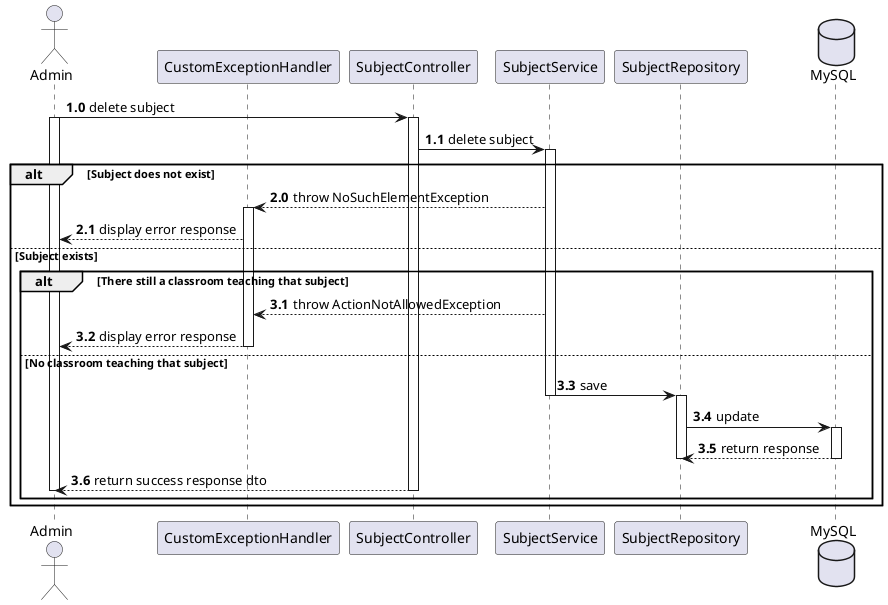 @startuml
Actor Admin
participant CustomExceptionHandler
participant SubjectController
participant SubjectService
participant SubjectRepository
database MySQL

autonumber 1.0
Admin -> SubjectController: delete subject
activate Admin
activate SubjectController
SubjectController -> SubjectService: delete subject

activate SubjectService
autonumber 2.0
alt Subject does not exist
    SubjectService --> CustomExceptionHandler: throw NoSuchElementException
    activate CustomExceptionHandler
    CustomExceptionHandler --> Admin: display error response
autonumber 3.0
else Subject exists
    autonumber 3.1
    alt There still a classroom teaching that subject
        SubjectService --> CustomExceptionHandler: throw ActionNotAllowedException
        CustomExceptionHandler --> Admin: display error response
        deactivate CustomExceptionHandler
    else No classroom teaching that subject
        SubjectService -> SubjectRepository: save
        deactivate SubjectService
        activate SubjectRepository
        SubjectRepository -> MySQL: update
        activate MySQL
        MySQL --> SubjectRepository: return response
        deactivate MySQL
        deactivate SubjectRepository

        SubjectController --> Admin: return success response dto
        deactivate SubjectController
        deactivate Admin
    end
end


@enduml